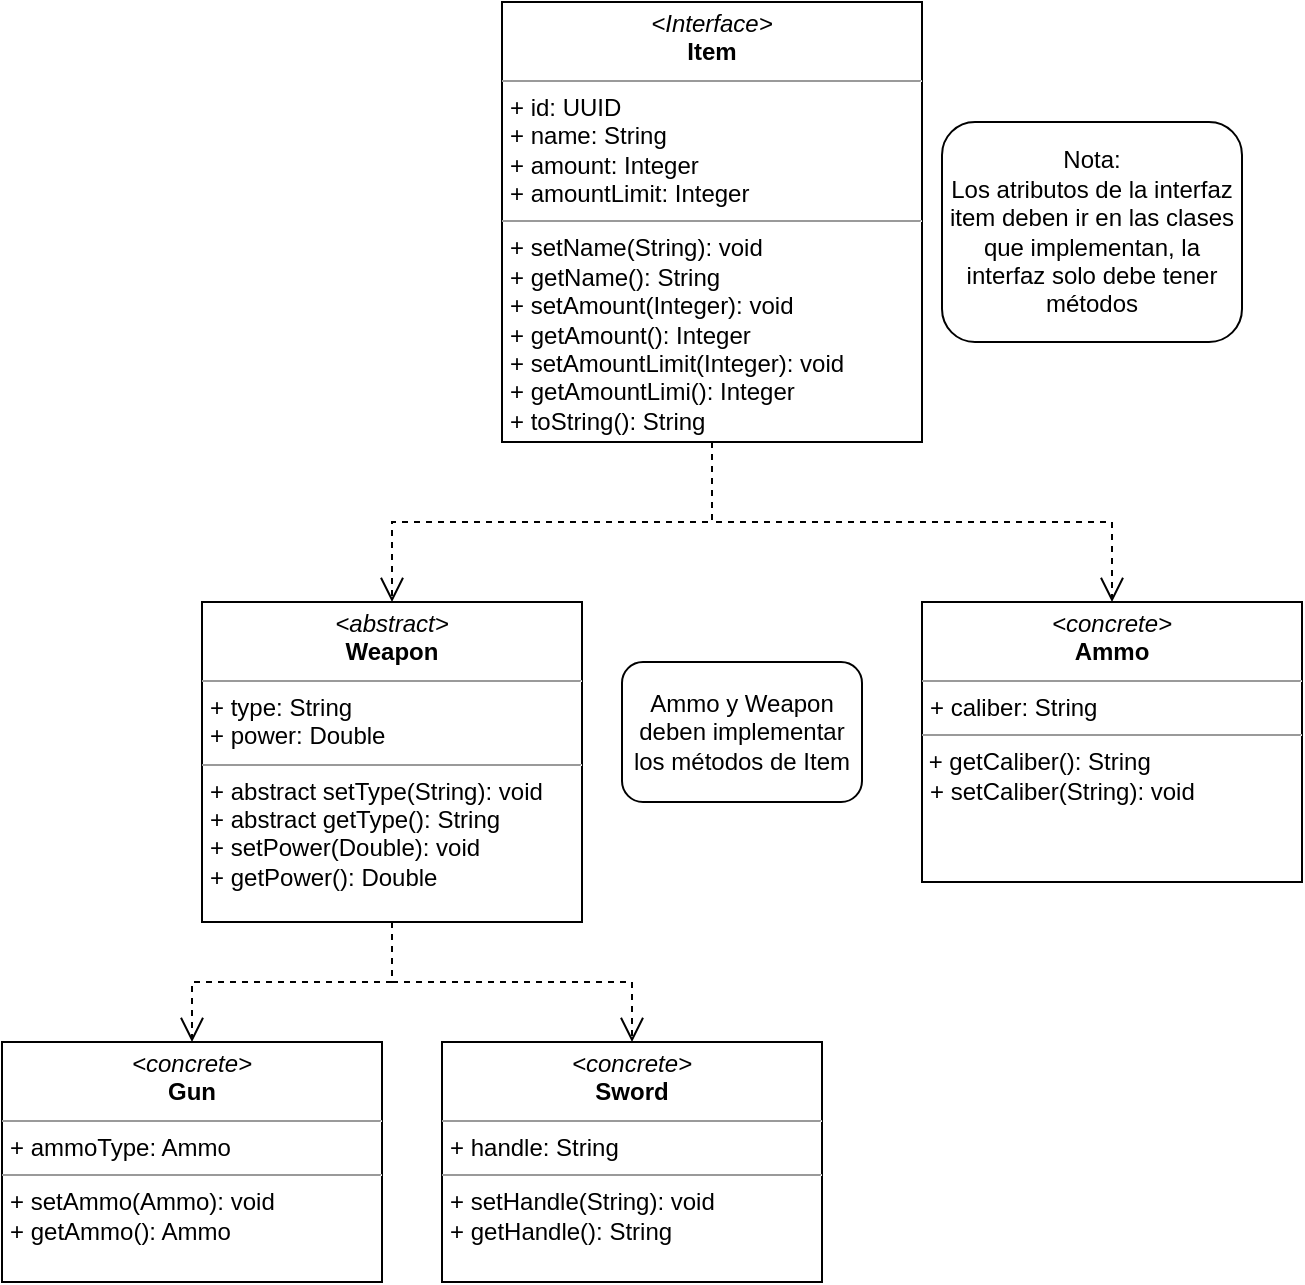 <mxfile version="16.6.4" type="device"><diagram id="8_idNvqXvMkg7m6OJC-8" name="Page-1"><mxGraphModel dx="946" dy="531" grid="1" gridSize="10" guides="1" tooltips="1" connect="1" arrows="1" fold="1" page="1" pageScale="1" pageWidth="850" pageHeight="1100" math="0" shadow="0"><root><mxCell id="j6eGJF3xRdBi4Xie_RcG-0"/><mxCell id="j6eGJF3xRdBi4Xie_RcG-1" parent="j6eGJF3xRdBi4Xie_RcG-0"/><mxCell id="pwjVH0t1NPWTbjWxDwPi-0" value="&lt;p style=&quot;margin: 0px ; margin-top: 4px ; text-align: center&quot;&gt;&lt;i&gt;&amp;lt;Interface&amp;gt;&lt;/i&gt;&lt;br&gt;&lt;b&gt;Item&lt;/b&gt;&lt;/p&gt;&lt;hr size=&quot;1&quot;&gt;&lt;p style=&quot;margin: 0px ; margin-left: 4px&quot;&gt;+ id: UUID&lt;br&gt;+ name: String&lt;/p&gt;&lt;p style=&quot;margin: 0px 0px 0px 4px&quot;&gt;+ amount: Integer&lt;/p&gt;&lt;p style=&quot;margin: 0px 0px 0px 4px&quot;&gt;+ amountLimit: Integer&lt;br&gt;&lt;/p&gt;&lt;hr size=&quot;1&quot;&gt;&lt;p style=&quot;margin: 0px ; margin-left: 4px&quot;&gt;+ setName(String): void&lt;/p&gt;&lt;p style=&quot;margin: 0px 0px 0px 4px&quot;&gt;+ getName(): String&lt;/p&gt;&lt;p style=&quot;margin: 0px ; margin-left: 4px&quot;&gt;+ setAmount(Integer): void&lt;/p&gt;&lt;p style=&quot;margin: 0px 0px 0px 4px&quot;&gt;&lt;span&gt;+ getAmount(): Integer&lt;/span&gt;&lt;br&gt;&lt;/p&gt;&lt;p style=&quot;margin: 0px 0px 0px 4px&quot;&gt;+ setAmountLimit(Integer): void&lt;/p&gt;&lt;p style=&quot;margin: 0px 0px 0px 4px&quot;&gt;+ getAmountLimi(): Integer&lt;/p&gt;&lt;p style=&quot;margin: 0px 0px 0px 4px&quot;&gt;+&amp;nbsp;toString(): String&lt;/p&gt;" style="verticalAlign=top;align=left;overflow=fill;fontSize=12;fontFamily=Helvetica;html=1;rounded=0;shadow=0;comic=0;labelBackgroundColor=none;strokeWidth=1" parent="j6eGJF3xRdBi4Xie_RcG-1" vertex="1"><mxGeometry x="290" y="30" width="210" height="220" as="geometry"/></mxCell><mxCell id="pQnEVUdnxyFCN79_8Lps-0" style="edgeStyle=orthogonalEdgeStyle;rounded=0;html=1;labelBackgroundColor=none;startFill=0;endArrow=open;endFill=0;endSize=10;fontFamily=Verdana;fontSize=10;dashed=1;exitX=0.5;exitY=1;exitDx=0;exitDy=0;entryX=0.5;entryY=0;entryDx=0;entryDy=0;" parent="j6eGJF3xRdBi4Xie_RcG-1" source="pwjVH0t1NPWTbjWxDwPi-0" target="sJ2TGd2Qh__x_5bgLsHl-1" edge="1"><mxGeometry relative="1" as="geometry"><mxPoint x="250" y="157" as="sourcePoint"/><mxPoint x="350" y="97" as="targetPoint"/></mxGeometry></mxCell><mxCell id="pQnEVUdnxyFCN79_8Lps-6" style="edgeStyle=orthogonalEdgeStyle;rounded=0;html=1;labelBackgroundColor=none;startFill=0;endArrow=open;endFill=0;endSize=10;fontFamily=Verdana;fontSize=10;dashed=1;exitX=0.5;exitY=1;exitDx=0;exitDy=0;entryX=0.5;entryY=0;entryDx=0;entryDy=0;" parent="j6eGJF3xRdBi4Xie_RcG-1" source="pwjVH0t1NPWTbjWxDwPi-0" target="sJ2TGd2Qh__x_5bgLsHl-0" edge="1"><mxGeometry relative="1" as="geometry"><mxPoint x="395" y="230" as="sourcePoint"/><mxPoint x="610" y="280" as="targetPoint"/></mxGeometry></mxCell><mxCell id="sJ2TGd2Qh__x_5bgLsHl-0" value="&lt;p style=&quot;margin: 0px ; margin-top: 4px ; text-align: center&quot;&gt;&lt;i&gt;&amp;lt;abstract&amp;gt;&lt;/i&gt;&lt;br&gt;&lt;b&gt;Weapon&lt;/b&gt;&lt;/p&gt;&lt;hr size=&quot;1&quot;&gt;&lt;p style=&quot;margin: 0px ; margin-left: 4px&quot;&gt;+ type: String&lt;br&gt;&lt;/p&gt;&lt;p style=&quot;margin: 0px 0px 0px 4px&quot;&gt;+ power: Double&lt;/p&gt;&lt;hr size=&quot;1&quot;&gt;&lt;p style=&quot;margin: 0px 0px 0px 4px&quot;&gt;+ abstract setType(String): void&lt;/p&gt;&lt;p style=&quot;margin: 0px 0px 0px 4px&quot;&gt;+ abstract getType(): String&lt;/p&gt;&lt;p style=&quot;margin: 0px 0px 0px 4px&quot;&gt;+ setPower(Double): void&lt;/p&gt;&lt;p style=&quot;margin: 0px 0px 0px 4px&quot;&gt;+ getPower(): Double&lt;/p&gt;" style="verticalAlign=top;align=left;overflow=fill;fontSize=12;fontFamily=Helvetica;html=1;rounded=0;shadow=0;comic=0;labelBackgroundColor=none;strokeWidth=1" parent="j6eGJF3xRdBi4Xie_RcG-1" vertex="1"><mxGeometry x="140" y="330" width="190" height="160" as="geometry"/></mxCell><mxCell id="sJ2TGd2Qh__x_5bgLsHl-1" value="&lt;p style=&quot;margin: 0px ; margin-top: 4px ; text-align: center&quot;&gt;&lt;i&gt;&amp;lt;concrete&amp;gt;&lt;/i&gt;&lt;br&gt;&lt;b&gt;Ammo&lt;/b&gt;&lt;/p&gt;&lt;hr size=&quot;1&quot;&gt;&lt;p style=&quot;margin: 0px ; margin-left: 4px&quot;&gt;&lt;span&gt;+ caliber: String&lt;/span&gt;&lt;br&gt;&lt;/p&gt;&lt;hr size=&quot;1&quot;&gt;&lt;span&gt;&amp;nbsp;+ getCaliber(): String&lt;/span&gt;&lt;p style=&quot;margin: 0px ; margin-left: 4px&quot;&gt;&lt;span&gt;+ setCaliber(String): void&lt;/span&gt;&lt;br&gt;&lt;/p&gt;" style="verticalAlign=top;align=left;overflow=fill;fontSize=12;fontFamily=Helvetica;html=1;rounded=0;shadow=0;comic=0;labelBackgroundColor=none;strokeWidth=1" parent="j6eGJF3xRdBi4Xie_RcG-1" vertex="1"><mxGeometry x="500" y="330" width="190" height="140" as="geometry"/></mxCell><mxCell id="sJ2TGd2Qh__x_5bgLsHl-2" value="&lt;p style=&quot;margin: 0px ; margin-top: 4px ; text-align: center&quot;&gt;&lt;i&gt;&amp;lt;concrete&amp;gt;&lt;/i&gt;&lt;br&gt;&lt;b&gt;Gun&lt;/b&gt;&lt;/p&gt;&lt;hr size=&quot;1&quot;&gt;&lt;p style=&quot;margin: 0px ; margin-left: 4px&quot;&gt;+ ammoType: Ammo&lt;br&gt;&lt;/p&gt;&lt;hr size=&quot;1&quot;&gt;&lt;p style=&quot;margin: 0px 0px 0px 4px&quot;&gt;+ setAmmo(Ammo): void&lt;/p&gt;&lt;p style=&quot;margin: 0px 0px 0px 4px&quot;&gt;+ getAmmo(): Ammo&lt;/p&gt;" style="verticalAlign=top;align=left;overflow=fill;fontSize=12;fontFamily=Helvetica;html=1;rounded=0;shadow=0;comic=0;labelBackgroundColor=none;strokeWidth=1" parent="j6eGJF3xRdBi4Xie_RcG-1" vertex="1"><mxGeometry x="40" y="550" width="190" height="120" as="geometry"/></mxCell><mxCell id="sJ2TGd2Qh__x_5bgLsHl-3" style="edgeStyle=orthogonalEdgeStyle;rounded=0;html=1;labelBackgroundColor=none;startFill=0;endArrow=open;endFill=0;endSize=10;fontFamily=Verdana;fontSize=10;dashed=1;exitX=0.5;exitY=1;exitDx=0;exitDy=0;" parent="j6eGJF3xRdBi4Xie_RcG-1" source="sJ2TGd2Qh__x_5bgLsHl-0" target="sJ2TGd2Qh__x_5bgLsHl-2" edge="1"><mxGeometry relative="1" as="geometry"><mxPoint x="405" y="250" as="sourcePoint"/><mxPoint x="245" y="340" as="targetPoint"/></mxGeometry></mxCell><mxCell id="sJ2TGd2Qh__x_5bgLsHl-5" value="&lt;p style=&quot;margin: 0px ; margin-top: 4px ; text-align: center&quot;&gt;&lt;i&gt;&amp;lt;concrete&amp;gt;&lt;/i&gt;&lt;br&gt;&lt;b&gt;Sword&lt;/b&gt;&lt;/p&gt;&lt;hr size=&quot;1&quot;&gt;&lt;p style=&quot;margin: 0px ; margin-left: 4px&quot;&gt;+ handle: String&lt;br&gt;&lt;/p&gt;&lt;hr size=&quot;1&quot;&gt;&lt;p style=&quot;margin: 0px 0px 0px 4px&quot;&gt;+ setHandle(String): void&lt;/p&gt;&lt;p style=&quot;margin: 0px 0px 0px 4px&quot;&gt;+ getHandle(): String&lt;/p&gt;" style="verticalAlign=top;align=left;overflow=fill;fontSize=12;fontFamily=Helvetica;html=1;rounded=0;shadow=0;comic=0;labelBackgroundColor=none;strokeWidth=1" parent="j6eGJF3xRdBi4Xie_RcG-1" vertex="1"><mxGeometry x="260" y="550" width="190" height="120" as="geometry"/></mxCell><mxCell id="sJ2TGd2Qh__x_5bgLsHl-6" style="edgeStyle=orthogonalEdgeStyle;rounded=0;html=1;labelBackgroundColor=none;startFill=0;endArrow=open;endFill=0;endSize=10;fontFamily=Verdana;fontSize=10;dashed=1;exitX=0.5;exitY=1;exitDx=0;exitDy=0;" parent="j6eGJF3xRdBi4Xie_RcG-1" source="sJ2TGd2Qh__x_5bgLsHl-0" target="sJ2TGd2Qh__x_5bgLsHl-5" edge="1"><mxGeometry relative="1" as="geometry"><mxPoint x="245" y="460" as="sourcePoint"/><mxPoint x="155" y="530" as="targetPoint"/></mxGeometry></mxCell><mxCell id="sJ2TGd2Qh__x_5bgLsHl-7" value="Nota:&lt;br&gt;Los atributos de la interfaz item deben ir en las clases que implementan, la interfaz solo debe tener métodos" style="rounded=1;whiteSpace=wrap;html=1;" parent="j6eGJF3xRdBi4Xie_RcG-1" vertex="1"><mxGeometry x="510" y="90" width="150" height="110" as="geometry"/></mxCell><mxCell id="on9UG9IQwQC6zQC3Z74p-0" value="Ammo y Weapon deben implementar los métodos de Item" style="rounded=1;whiteSpace=wrap;html=1;" parent="j6eGJF3xRdBi4Xie_RcG-1" vertex="1"><mxGeometry x="350" y="360" width="120" height="70" as="geometry"/></mxCell></root></mxGraphModel></diagram></mxfile>